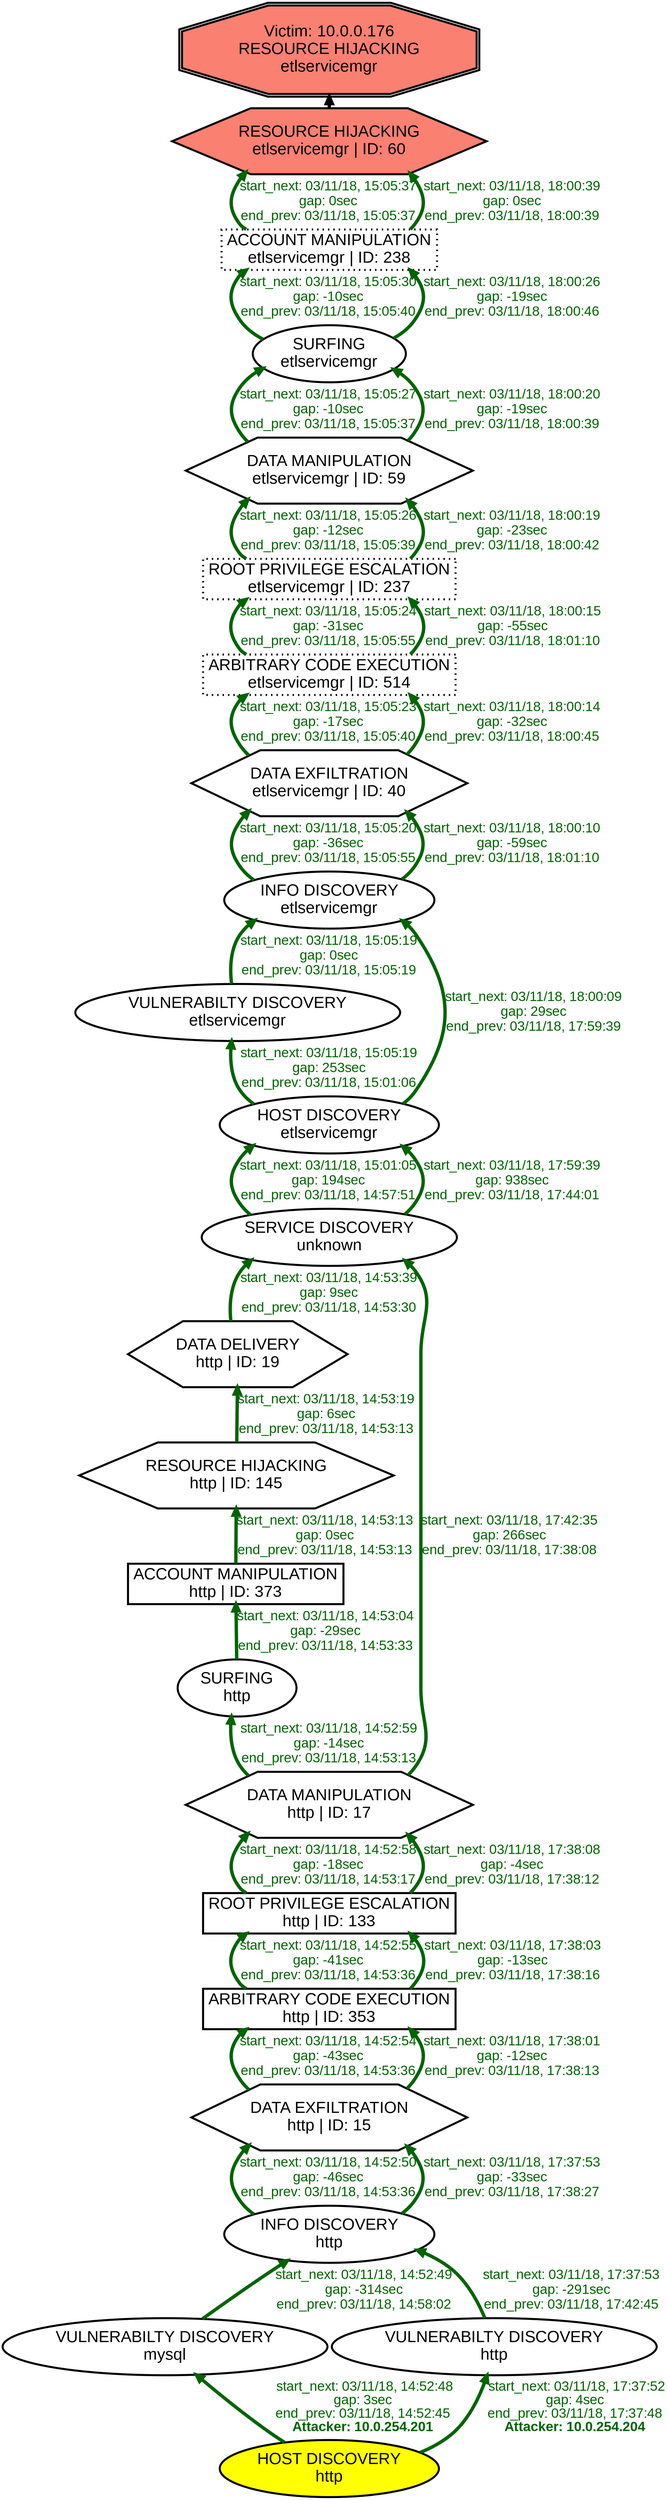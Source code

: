 digraph RESOURCEHIJACKINGetlservicemgr {
rankdir="BT"; 
 graph [ nodesep="0.1", ranksep="0.02"] 
 node [ fontname=Arial, fontsize=24,penwidth=3]; 
 edge [ fontname=Arial, fontsize=20,penwidth=5 ];
"Victim: 10.0.0.176
RESOURCE HIJACKING
etlservicemgr" [shape=doubleoctagon, style=filled, fillcolor=salmon];
{ rank = max; "Victim: 10.0.0.176
RESOURCE HIJACKING
etlservicemgr"}
"RESOURCE HIJACKING
etlservicemgr | ID: 60" -> "Victim: 10.0.0.176
RESOURCE HIJACKING
etlservicemgr"
"RESOURCE HIJACKING
etlservicemgr | ID: 60" [style=filled, fillcolor= salmon]
{ rank=same; "RESOURCE HIJACKING
etlservicemgr | ID: 60"}
"HOST DISCOVERY
http" [style=filled, fillcolor= yellow]
"HOST DISCOVERY
http" -> "VULNERABILTY DISCOVERY
mysql" [ color=darkgreen] [label=<<font color="darkgreen"> start_next: 03/11/18, 14:52:48<br/>gap: 3sec<br/>end_prev: 03/11/18, 14:52:45</font><br/><font color="darkgreen"><b>Attacker: 10.0.254.201</b></font>>]
"VULNERABILTY DISCOVERY
mysql" -> "INFO DISCOVERY
http" [ label="start_next: 03/11/18, 14:52:49
gap: -314sec
end_prev: 03/11/18, 14:58:02"][ fontcolor="darkgreen" color=darkgreen]
"INFO DISCOVERY
http" -> "DATA EXFILTRATION
http | ID: 15" [ label="start_next: 03/11/18, 14:52:50
gap: -46sec
end_prev: 03/11/18, 14:53:36"][ fontcolor="darkgreen" color=darkgreen]
"DATA EXFILTRATION
http | ID: 15" -> "ARBITRARY CODE EXECUTION
http | ID: 353" [ label="start_next: 03/11/18, 14:52:54
gap: -43sec
end_prev: 03/11/18, 14:53:36"][ fontcolor="darkgreen" color=darkgreen]
"ARBITRARY CODE EXECUTION
http | ID: 353" -> "ROOT PRIVILEGE ESCALATION
http | ID: 133" [ label="start_next: 03/11/18, 14:52:55
gap: -41sec
end_prev: 03/11/18, 14:53:36"][ fontcolor="darkgreen" color=darkgreen]
"ROOT PRIVILEGE ESCALATION
http | ID: 133" -> "DATA MANIPULATION
http | ID: 17" [ label="start_next: 03/11/18, 14:52:58
gap: -18sec
end_prev: 03/11/18, 14:53:17"][ fontcolor="darkgreen" color=darkgreen]
"DATA MANIPULATION
http | ID: 17" -> "SURFING
http" [ label="start_next: 03/11/18, 14:52:59
gap: -14sec
end_prev: 03/11/18, 14:53:13"][ fontcolor="darkgreen" color=darkgreen]
"SURFING
http" -> "ACCOUNT MANIPULATION
http | ID: 373" [ label="start_next: 03/11/18, 14:53:04
gap: -29sec
end_prev: 03/11/18, 14:53:33"][ fontcolor="darkgreen" color=darkgreen]
"ACCOUNT MANIPULATION
http | ID: 373" -> "RESOURCE HIJACKING
http | ID: 145" [ label="start_next: 03/11/18, 14:53:13
gap: 0sec
end_prev: 03/11/18, 14:53:13"][ fontcolor="darkgreen" color=darkgreen]
"RESOURCE HIJACKING
http | ID: 145" -> "DATA DELIVERY
http | ID: 19" [ label="start_next: 03/11/18, 14:53:19
gap: 6sec
end_prev: 03/11/18, 14:53:13"][ fontcolor="darkgreen" color=darkgreen]
"DATA DELIVERY
http | ID: 19" -> "SERVICE DISCOVERY
unknown" [ label="start_next: 03/11/18, 14:53:39
gap: 9sec
end_prev: 03/11/18, 14:53:30"][ fontcolor="darkgreen" color=darkgreen]
"SERVICE DISCOVERY
unknown" -> "HOST DISCOVERY
etlservicemgr" [ label="start_next: 03/11/18, 15:01:05
gap: 194sec
end_prev: 03/11/18, 14:57:51"][ fontcolor="darkgreen" color=darkgreen]
"HOST DISCOVERY
etlservicemgr" -> "VULNERABILTY DISCOVERY
etlservicemgr" [ label="start_next: 03/11/18, 15:05:19
gap: 253sec
end_prev: 03/11/18, 15:01:06"][ fontcolor="darkgreen" color=darkgreen]
"VULNERABILTY DISCOVERY
etlservicemgr" -> "INFO DISCOVERY
etlservicemgr" [ label="start_next: 03/11/18, 15:05:19
gap: 0sec
end_prev: 03/11/18, 15:05:19"][ fontcolor="darkgreen" color=darkgreen]
"INFO DISCOVERY
etlservicemgr" -> "DATA EXFILTRATION
etlservicemgr | ID: 40" [ label="start_next: 03/11/18, 15:05:20
gap: -36sec
end_prev: 03/11/18, 15:05:55"][ fontcolor="darkgreen" color=darkgreen]
"DATA EXFILTRATION
etlservicemgr | ID: 40" -> "ARBITRARY CODE EXECUTION
etlservicemgr | ID: 514" [ label="start_next: 03/11/18, 15:05:23
gap: -17sec
end_prev: 03/11/18, 15:05:40"][ fontcolor="darkgreen" color=darkgreen]
"ARBITRARY CODE EXECUTION
etlservicemgr | ID: 514" -> "ROOT PRIVILEGE ESCALATION
etlservicemgr | ID: 237" [ label="start_next: 03/11/18, 15:05:24
gap: -31sec
end_prev: 03/11/18, 15:05:55"][ fontcolor="darkgreen" color=darkgreen]
"ROOT PRIVILEGE ESCALATION
etlservicemgr | ID: 237" -> "DATA MANIPULATION
etlservicemgr | ID: 59" [ label="start_next: 03/11/18, 15:05:26
gap: -12sec
end_prev: 03/11/18, 15:05:39"][ fontcolor="darkgreen" color=darkgreen]
"DATA MANIPULATION
etlservicemgr | ID: 59" -> "SURFING
etlservicemgr" [ label="start_next: 03/11/18, 15:05:27
gap: -10sec
end_prev: 03/11/18, 15:05:37"][ fontcolor="darkgreen" color=darkgreen]
"SURFING
etlservicemgr" -> "ACCOUNT MANIPULATION
etlservicemgr | ID: 238" [ label="start_next: 03/11/18, 15:05:30
gap: -10sec
end_prev: 03/11/18, 15:05:40"][ fontcolor="darkgreen" color=darkgreen]
"ACCOUNT MANIPULATION
etlservicemgr | ID: 238" -> "RESOURCE HIJACKING
etlservicemgr | ID: 60" [ label="start_next: 03/11/18, 15:05:37
gap: 0sec
end_prev: 03/11/18, 15:05:37"][ fontcolor="darkgreen" color=darkgreen]
"HOST DISCOVERY
http" [style=filled, fillcolor= yellow]
"HOST DISCOVERY
http" -> "VULNERABILTY DISCOVERY
http" [ color=darkgreen] [label=<<font color="darkgreen"> start_next: 03/11/18, 17:37:52<br/>gap: 4sec<br/>end_prev: 03/11/18, 17:37:48</font><br/><font color="darkgreen"><b>Attacker: 10.0.254.204</b></font>>]
"VULNERABILTY DISCOVERY
http" -> "INFO DISCOVERY
http" [ label="start_next: 03/11/18, 17:37:53
gap: -291sec
end_prev: 03/11/18, 17:42:45"][ fontcolor="darkgreen" color=darkgreen]
"INFO DISCOVERY
http" -> "DATA EXFILTRATION
http | ID: 15" [ label="start_next: 03/11/18, 17:37:53
gap: -33sec
end_prev: 03/11/18, 17:38:27"][ fontcolor="darkgreen" color=darkgreen]
"DATA EXFILTRATION
http | ID: 15" -> "ARBITRARY CODE EXECUTION
http | ID: 353" [ label="start_next: 03/11/18, 17:38:01
gap: -12sec
end_prev: 03/11/18, 17:38:13"][ fontcolor="darkgreen" color=darkgreen]
"ARBITRARY CODE EXECUTION
http | ID: 353" -> "ROOT PRIVILEGE ESCALATION
http | ID: 133" [ label="start_next: 03/11/18, 17:38:03
gap: -13sec
end_prev: 03/11/18, 17:38:16"][ fontcolor="darkgreen" color=darkgreen]
"ROOT PRIVILEGE ESCALATION
http | ID: 133" -> "DATA MANIPULATION
http | ID: 17" [ label="start_next: 03/11/18, 17:38:08
gap: -4sec
end_prev: 03/11/18, 17:38:12"][ fontcolor="darkgreen" color=darkgreen]
"DATA MANIPULATION
http | ID: 17" -> "SERVICE DISCOVERY
unknown" [ label="start_next: 03/11/18, 17:42:35
gap: 266sec
end_prev: 03/11/18, 17:38:08"][ fontcolor="darkgreen" color=darkgreen]
"SERVICE DISCOVERY
unknown" -> "HOST DISCOVERY
etlservicemgr" [ label="start_next: 03/11/18, 17:59:39
gap: 938sec
end_prev: 03/11/18, 17:44:01"][ fontcolor="darkgreen" color=darkgreen]
"HOST DISCOVERY
etlservicemgr" -> "INFO DISCOVERY
etlservicemgr" [ label="start_next: 03/11/18, 18:00:09
gap: 29sec
end_prev: 03/11/18, 17:59:39"][ fontcolor="darkgreen" color=darkgreen]
"INFO DISCOVERY
etlservicemgr" -> "DATA EXFILTRATION
etlservicemgr | ID: 40" [ label="start_next: 03/11/18, 18:00:10
gap: -59sec
end_prev: 03/11/18, 18:01:10"][ fontcolor="darkgreen" color=darkgreen]
"DATA EXFILTRATION
etlservicemgr | ID: 40" -> "ARBITRARY CODE EXECUTION
etlservicemgr | ID: 514" [ label="start_next: 03/11/18, 18:00:14
gap: -32sec
end_prev: 03/11/18, 18:00:45"][ fontcolor="darkgreen" color=darkgreen]
"ARBITRARY CODE EXECUTION
etlservicemgr | ID: 514" -> "ROOT PRIVILEGE ESCALATION
etlservicemgr | ID: 237" [ label="start_next: 03/11/18, 18:00:15
gap: -55sec
end_prev: 03/11/18, 18:01:10"][ fontcolor="darkgreen" color=darkgreen]
"ROOT PRIVILEGE ESCALATION
etlservicemgr | ID: 237" -> "DATA MANIPULATION
etlservicemgr | ID: 59" [ label="start_next: 03/11/18, 18:00:19
gap: -23sec
end_prev: 03/11/18, 18:00:42"][ fontcolor="darkgreen" color=darkgreen]
"DATA MANIPULATION
etlservicemgr | ID: 59" -> "SURFING
etlservicemgr" [ label="start_next: 03/11/18, 18:00:20
gap: -19sec
end_prev: 03/11/18, 18:00:39"][ fontcolor="darkgreen" color=darkgreen]
"SURFING
etlservicemgr" -> "ACCOUNT MANIPULATION
etlservicemgr | ID: 238" [ label="start_next: 03/11/18, 18:00:26
gap: -19sec
end_prev: 03/11/18, 18:00:46"][ fontcolor="darkgreen" color=darkgreen]
"ACCOUNT MANIPULATION
etlservicemgr | ID: 238" -> "RESOURCE HIJACKING
etlservicemgr | ID: 60" [ label="start_next: 03/11/18, 18:00:39
gap: 0sec
end_prev: 03/11/18, 18:00:39"][ fontcolor="darkgreen" color=darkgreen]
"HOST DISCOVERY
http" [shape=oval]
"HOST DISCOVERY
http" [tooltip="ET SCAN Nmap Scripting Engine User-Agent Detected (Nmap Scripting Engine)
ET SCAN Possible Nmap User-Agent Observed"]
"VULNERABILTY DISCOVERY
mysql" [shape=oval]
"VULNERABILTY DISCOVERY
mysql" [tooltip="ET SCAN Suspicious inbound to mySQL port 3306
ET SCAN Suspicious inbound to MSSQL port 1433
ET SCAN Nikto Web App Scan in Progress
ET SCAN Suspicious inbound to PostgreSQL port 5432
ET SCAN Suspicious inbound to Oracle SQL port 1521
ET SCAN Suspicious inbound to mSQL port 4333"]
"INFO DISCOVERY
http" [shape=oval]
"INFO DISCOVERY
http" [tooltip="GPL WEB_SERVER viewcode access
GPL WEB_SERVER .htaccess access
GPL WEB_SERVER writeto.cnf access
GPL WEB_SERVER iisadmin access
ET WEB_SERVER PHP Easteregg Information-Disclosure (funny-logo)
ET WEB_SPECIFIC_APPS Request to Wordpress W3TC Plug-in dbcache Directory
GPL WEB_SERVER services.cnf access
ET WEB_SERVER PHP Easteregg Information-Disclosure (zend-logo)
GPL EXPLOIT unicode directory traversal attempt
ET WEB_SERVER PHP Easteregg Information-Disclosure (php-logo)
GPL WEB_SERVER service.cnf access
GPL EXPLOIT iisadmpwd attempt
ET WEB_SERVER PHP SESSION SuperGlobal in URI
GPL WEB_SERVER /~root access
GPL WEB_SERVER authors.pwd access
ET WEB_SERVER PHP ENV SuperGlobal in URI
GPL EXPLOIT .cnf access
ET POLICY Proxy TRACE Request - inbound
GPL WEB_SERVER .htpasswd access
GPL WEB_SERVER global.asa access
ET WEB_SERVER PHP SERVER SuperGlobal in URI
GPL EXPLOIT fpcount access
GPL WEB_SERVER globals.pl access
GPL WEB_SERVER service.pwd
GPL EXPLOIT ISAPI .idq attempt
ET WEB_SERVER PHP Easteregg Information-Disclosure (phpinfo)
GPL WEB_SERVER printenv access
GPL WEB_SERVER author.exe access
GPL EXPLOIT iissamples access
GPL EXPLOIT .htr access
ET WEB_SERVER PHP REQUEST SuperGlobal in URI"]
"DATA EXFILTRATION
http | ID: 15" [shape=hexagon]
"DATA EXFILTRATION
http | ID: 15" [tooltip="GPL WEB_SERVER Tomcat server snoop access
GPL EXPLOIT ISAPI .ida access
GPL EXPLOIT /msadc/samples/ access
ET WEB_SERVER ColdFusion componentutils access
ET WEB_SERVER /system32/ in Uri - Possible Protected Directory Access Attempt
ET WEB_SPECIFIC_APPS PHP-CGI query string parameter vulnerability
ET WEB_SERVER Possible XXE SYSTEM ENTITY in POST BODY.
ET WEB_SERVER /etc/shadow Detected in URI
GPL EXPLOIT ISAPI .idq access"]
"ARBITRARY CODE EXECUTION
http | ID: 353" [shape=box]
"ARBITRARY CODE EXECUTION
http | ID: 353" [tooltip="ET CURRENT_EVENTS QNAP Shellshock CVE-2014-6271
ET WEB_SPECIFIC_APPS DesktopOnNet don3_requiem.php app_path Parameter Remote File Inclusion
ET WEB_SPECIFIC_APPS Horde type Parameter Local File Inclusion Attempt
ET WEB_SPECIFIC_APPS KR-Web krgourl.php DOCUMENT_ROOT Parameter Remote File Inclusion Attempt
ET WEB_SERVER Possible CVE-2014-6271 Attempt in Headers
ET WEB_SPECIFIC_APPS BASE base_stat_common.php remote file include
ET WEB_SPECIFIC_APPS Golem Gaming Portal root_path Parameter Remote File inclusion Attempt
ET WEB_SPECIFIC_APPS Joomla swMenuPro ImageManager.php Remote File Inclusion Attempt
ET WEB_SPECIFIC_APPS FormMailer formmailer.admin.inc.php BASE_DIR Parameter Remote File Inclusion Attempt
ET WEB_SPECIFIC_APPS AjaxPortal di.php pathtoserverdata Parameter Remote File Inclusion Attempt
ET WEB_SERVER cmd.exe In URI - Possible Command Execution Attempt
ET WEB_SPECIFIC_APPS KingCMS menu.php CONFIG Parameter Remote File Inclusion
ETPRO WEB_SPECIFIC_APPS PHPMoAdmin RCE Attempt
ET WEB_SERVER Exploit Suspected PHP Injection Attack (cmd=)
ET WEB_SPECIFIC_APPS Achievo debugger.php config_atkroot parameter Remote File Inclusion Attempt
ET WEB_SERVER Possible CVE-2014-6271 Attempt
ET WEB_SPECIFIC_APPS Joomla Dada Mail Manager Component config.dadamail.php GLOBALS Parameter Remote File Inclusion
ET WEB_SPECIFIC_APPS WEB-PHP RCE PHPBB 2004-1315
ET WEB_SPECIFIC_APPS DesktopOnNet frontpage.php app_path Parameter Remote File Inclusion
ET WEB_SPECIFIC_APPS Joomla AjaxChat Component ajcuser.php GLOBALS Parameter Remote File Inclusion Attempt"]
"ROOT PRIVILEGE ESCALATION
http | ID: 133" [shape=box]
"ROOT PRIVILEGE ESCALATION
http | ID: 133" [tooltip="ET WEB_SERVER ColdFusion administrator access
ETPRO WEB_SPECIFIC_APPS ipTIME firmware < 9.58 RCE
GPL EXPLOIT administrators.pwd access
GPL EXPLOIT CodeRed v2 root.exe access"]
"DATA MANIPULATION
http | ID: 17" [shape=hexagon]
"DATA MANIPULATION
http | ID: 17" [tooltip="ET WEB_SERVER Possible SQL Injection Attempt SELECT FROM
ET WEB_SERVER MYSQL SELECT CONCAT SQL Injection Attempt
ET WEB_SERVER Possible SQL Injection Attempt UNION SELECT"]
"SURFING
http" [shape=oval]
"SURFING
http" [tooltip="ET WEB_SERVER WEB-PHP phpinfo access"]
"ACCOUNT MANIPULATION
http | ID: 373" [shape=box]
"ACCOUNT MANIPULATION
http | ID: 373" [tooltip="GPL EXPLOIT /iisadmpwd/aexp2.htr access
ET WEB_SERVER SELECT USER SQL Injection Attempt in URI"]
"RESOURCE HIJACKING
http | ID: 145" [shape=hexagon]
"RESOURCE HIJACKING
http | ID: 145" [tooltip="GPL WEB_SERVER Oracle Java Process Manager access"]
"DATA DELIVERY
http | ID: 19" [shape=hexagon]
"DATA DELIVERY
http | ID: 19" [tooltip="ET WEB_SPECIFIC_APPS PHP-Paid4Mail RFI attempt 
ET WEB_SPECIFIC_APPS Possible eFront database.php Remote File Inclusion Attempt
ET WEB_SPECIFIC_APPS MAXcms fm_includes_special Parameter Remote File Inclusion Attempt
ET WEB_SPECIFIC_APPS PHP Aardvark Topsites PHP CONFIG PATH Remote File Include Attempt
ET WEB_SPECIFIC_APPS Possible Mambo/Joomla! com_koesubmit Component 'koesubmit.php' Remote File Inclusion Attempt
ET WEB_SPECIFIC_APPS SERWeb load_lang.php configdir Parameter Remote File Inclusion
ET WEB_SPECIFIC_APPS TECHNOTE shop_this_skin_path Parameter Remote File Inclusion
ET WEB_SPECIFIC_APPS p-Table for WordPress wptable-tinymce.php ABSPATH Parameter RFI Attempt
ET WEB_SPECIFIC_APPS ProjectButler RFI attempt 
ET WEB_SPECIFIC_APPS PHPOF DB_AdoDB.Class.PHP PHPOF_INCLUDE_PATH parameter Remote File Inclusion
ET WEB_SPECIFIC_APPS SAPID get_infochannel.inc.php Remote File inclusion Attempt
ET WEB_SPECIFIC_APPS Joomla Onguma Time Sheet Component onguma.class.php mosConfig_absolute_path Parameter Remote File Inclusion
ET WEB_SPECIFIC_APPS phptraverse mp3_id.php GLOBALS Parameter Remote File Inclusion Attempt
ET WEB_SPECIFIC_APPS Sisplet CMS komentar.php site_path Parameter Remote File Inclusion Attempt
ET WEB_SPECIFIC_APPS SERWeb main_prepend.php functionsdir Parameter Remote File Inclusion
ET WEB_SPECIFIC_APPS Mambo Component com_smf smf.php Remote File Inclusion Attempt
ET WEB_SPECIFIC_APPS OpenX phpAdsNew phpAds_geoPlugin Parameter Remote File Inclusion Attempt
ET WEB_SPECIFIC_APPS Enthusiast path parameter Remote File Inclusion
ET WEB_SPECIFIC_APPS ProdLer prodler.class.php sPath Parameter Remote File Inclusion Attempt
ET WEB_SPECIFIC_APPS PHP Classifieds class.phpmailer.php lang_path Parameter Remote File Inclusion Attempt
ET WEB_SPECIFIC_APPS Joomla Simple RSS Reader admin.rssreader.php mosConfig_live_site Parameter Remote File Inclusion
ET WEB_SPECIFIC_APPS Possible OpenSiteAdmin pageHeader.php Remote File Inclusion Attempt
ET WEB_SPECIFIC_APPS phpSkelSite theme parameter remote file inclusion
ET WEB_SPECIFIC_APPS PointComma pctemplate.php pcConfig Parameter Remote File Inclusion Attempt
ET WEB_SPECIFIC_APPS phPortal gunaysoft.php icerikyolu Parameter Remote File Inclusion
ET WEB_SPECIFIC_APPS OBOphiX fonctions_racine.php chemin_lib parameter Remote File Inclusion Attempt
ET WEB_SPECIFIC_APPS PHP phpMyAgenda rootagenda Remote File Include Attempt
ET WEB_SPECIFIC_APPS Ve-EDIT edit_htmlarea.php highlighter Parameter Remote File Inclusion
ET WEB_SPECIFIC_APPS MODx CMS snippet.reflect.php reflect_base Remote File Inclusion
ET WEB_SPECIFIC_APPS phPortal gunaysoft.php sayfaid Parameter Remote File Inclusion
ET WEB_SPECIFIC_APPS YapBB class_yapbbcooker.php cfgIncludeDirectory Parameter Remote File Inclusion"]
"SERVICE DISCOVERY
unknown" [shape=oval]
"SERVICE DISCOVERY
unknown" [tooltip="ET SCAN Potential SSH Scan
ET SCAN Potential VNC Scan 5800-5820
ET SCAN Potential VNC Scan 5900-5920
ET SCAN NMAP OS Detection Probe"]
"HOST DISCOVERY
etlservicemgr" [shape=oval]
"HOST DISCOVERY
etlservicemgr" [tooltip="ET SCAN Nmap Scripting Engine User-Agent Detected (Nmap Scripting Engine)
ET SCAN Possible Nmap User-Agent Observed"]
"VULNERABILTY DISCOVERY
etlservicemgr" [shape=oval]
"VULNERABILTY DISCOVERY
etlservicemgr" [tooltip="ET SCAN Nikto Web App Scan in Progress"]
"INFO DISCOVERY
etlservicemgr" [shape=oval]
"INFO DISCOVERY
etlservicemgr" [tooltip="GPL WEB_SERVER viewcode access
GPL WEB_SERVER .htaccess access
GPL WEB_SERVER writeto.cnf access
GPL WEB_SERVER iisadmin access
GPL WEB_SERVER services.cnf access
GPL EXPLOIT unicode directory traversal attempt
GPL WEB_SERVER service.cnf access
GPL EXPLOIT iisadmpwd attempt
ET WEB_SERVER PHP SESSION SuperGlobal in URI
GPL WEB_SERVER /~root access
GPL WEB_SERVER authors.pwd access
GPL EXPLOIT .cnf access
ET POLICY Proxy TRACE Request - inbound
GPL WEB_SERVER .htpasswd access
GPL WEB_SERVER global.asa access
GPL EXPLOIT fpcount access
GPL WEB_SERVER globals.pl access
GPL WEB_SERVER service.pwd
GPL EXPLOIT ISAPI .idq attempt
ET WEB_SERVER PHP Easteregg Information-Disclosure (phpinfo)
GPL WEB_SERVER printenv access
GPL WEB_SERVER author.exe access
GPL EXPLOIT iissamples access
GPL EXPLOIT .htr access
ET WEB_SERVER PHP REQUEST SuperGlobal in URI"]
"DATA EXFILTRATION
etlservicemgr | ID: 40" [shape=hexagon]
"DATA EXFILTRATION
etlservicemgr | ID: 40" [tooltip="GPL WEB_SERVER Tomcat server snoop access
GPL EXPLOIT ISAPI .ida access
GPL EXPLOIT /msadc/samples/ access
ET WEB_SERVER /system32/ in Uri - Possible Protected Directory Access Attempt
ET WEB_SPECIFIC_APPS PHP-CGI query string parameter vulnerability
ET WEB_SERVER /etc/shadow Detected in URI
GPL EXPLOIT ISAPI .idq access"]
"ARBITRARY CODE EXECUTION
etlservicemgr | ID: 514" [style="dotted", shape=box]
"ARBITRARY CODE EXECUTION
etlservicemgr | ID: 514" [tooltip="ET WEB_SPECIFIC_APPS BASE base_stat_common.php remote file include
ET WEB_SPECIFIC_APPS WEB-PHP RCE PHPBB 2004-1315
ET CURRENT_EVENTS QNAP Shellshock CVE-2014-6271
ET WEB_SERVER Exploit Suspected PHP Injection Attack (cmd=)
ET WEB_SERVER Possible CVE-2014-6271 Attempt in Headers"]
"ROOT PRIVILEGE ESCALATION
etlservicemgr | ID: 237" [style="dotted", shape=box]
"ROOT PRIVILEGE ESCALATION
etlservicemgr | ID: 237" [tooltip="ET WEB_SERVER ColdFusion administrator access
ETPRO WEB_SPECIFIC_APPS ipTIME firmware < 9.58 RCE
GPL EXPLOIT administrators.pwd access
GPL EXPLOIT CodeRed v2 root.exe access"]
"DATA MANIPULATION
etlservicemgr | ID: 59" [shape=hexagon]
"DATA MANIPULATION
etlservicemgr | ID: 59" [tooltip="ET WEB_SERVER Possible SQL Injection Attempt SELECT FROM
ET WEB_SERVER Possible SQL Injection Attempt UNION SELECT"]
"SURFING
etlservicemgr" [shape=oval]
"SURFING
etlservicemgr" [tooltip="ET WEB_SERVER WEB-PHP phpinfo access"]
"ACCOUNT MANIPULATION
etlservicemgr | ID: 238" [style="dotted", shape=box]
"ACCOUNT MANIPULATION
etlservicemgr | ID: 238" [tooltip="GPL EXPLOIT /iisadmpwd/aexp2.htr access
ET WEB_SERVER SELECT USER SQL Injection Attempt in URI"]
"RESOURCE HIJACKING
etlservicemgr | ID: 60" [shape=hexagon]
"RESOURCE HIJACKING
etlservicemgr | ID: 60" [tooltip="GPL WEB_SERVER Oracle Java Process Manager access"]
"VULNERABILTY DISCOVERY
http" [shape=oval]
"VULNERABILTY DISCOVERY
http" [tooltip="ET SCAN Suspicious inbound to mySQL port 3306
ET SCAN Suspicious inbound to MSSQL port 1433
ET SCAN Nikto Web App Scan in Progress
ET SCAN Suspicious inbound to PostgreSQL port 5432
ET SCAN Suspicious inbound to Oracle SQL port 1521
ET SCAN Suspicious inbound to mSQL port 4333"]
}
